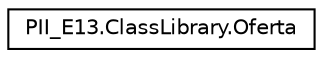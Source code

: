 digraph "Graphical Class Hierarchy"
{
 // INTERACTIVE_SVG=YES
 // LATEX_PDF_SIZE
  edge [fontname="Helvetica",fontsize="10",labelfontname="Helvetica",labelfontsize="10"];
  node [fontname="Helvetica",fontsize="10",shape=record];
  rankdir="LR";
  Node0 [label="PII_E13.ClassLibrary.Oferta",height=0.2,width=0.4,color="black", fillcolor="white", style="filled",URL="$classPII_E13.ClassLibrary_1_1Oferta.html",tooltip="Patrones y principios aplicados: Principio EXPERT: ya que se le asignaron sus responsabilidades en su..."];
}
